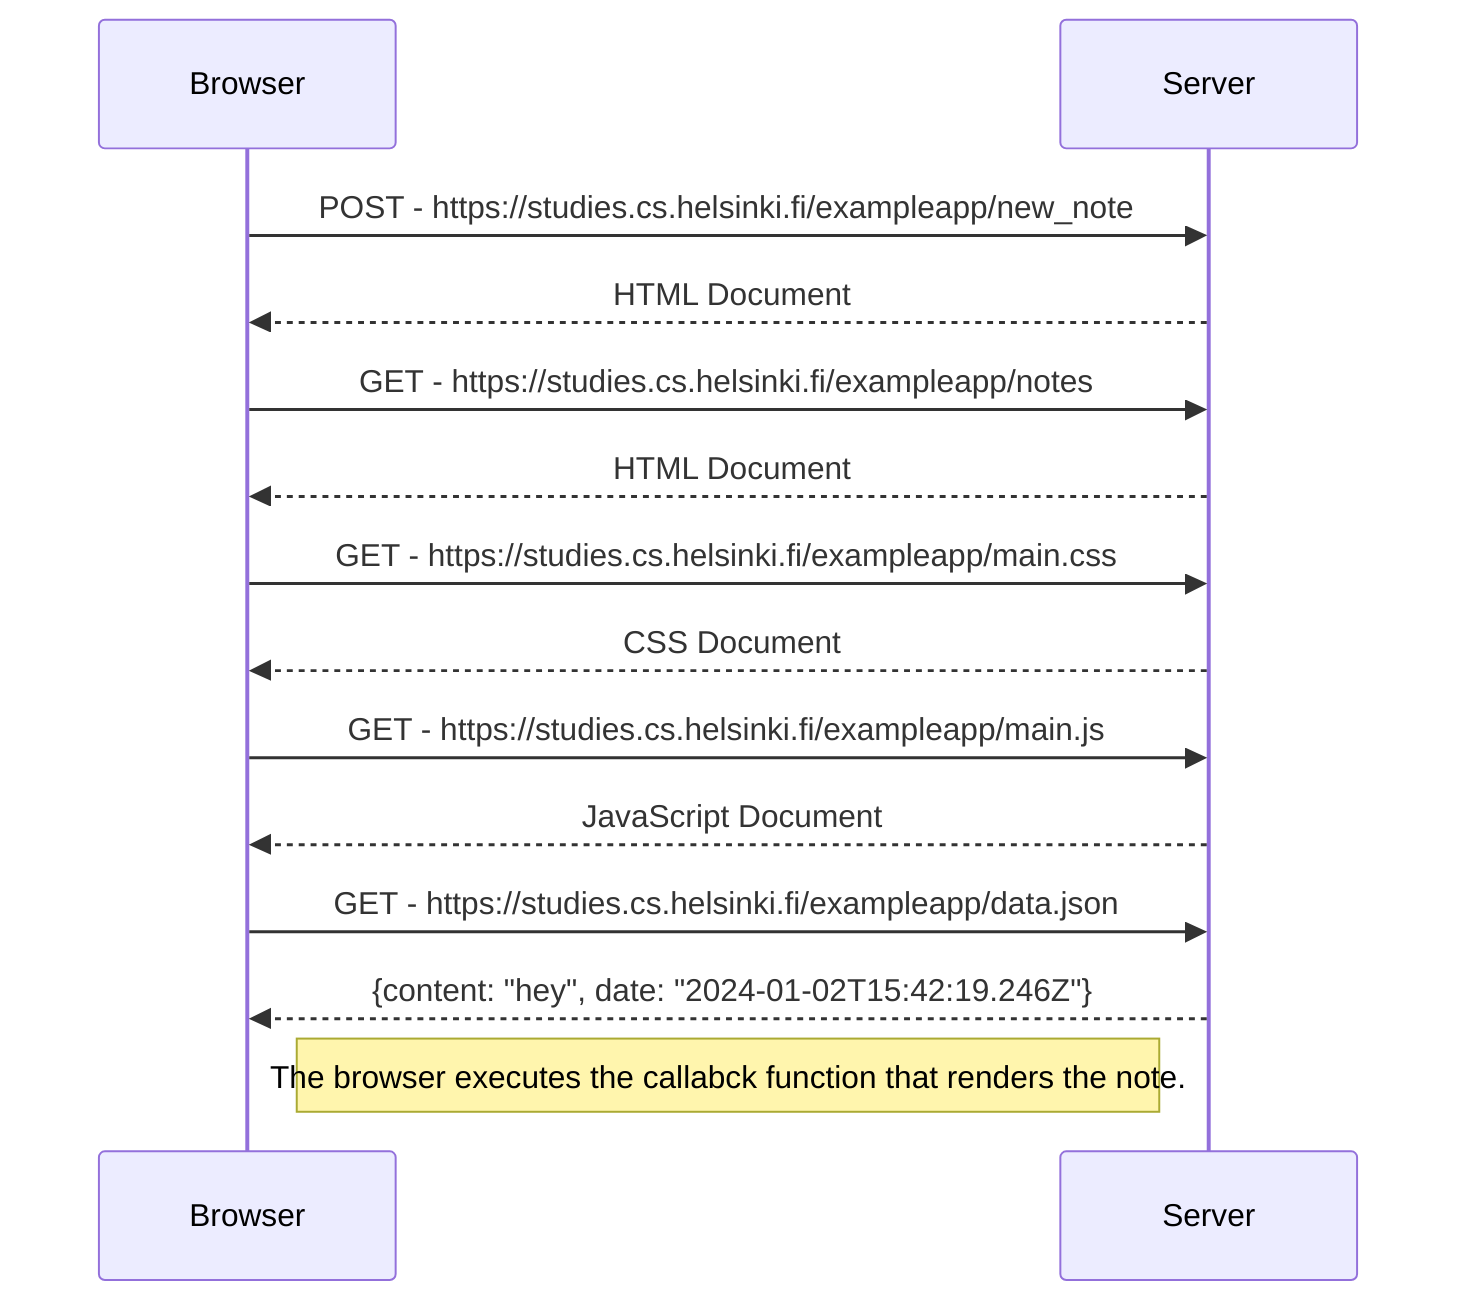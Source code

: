 sequenceDiagram
    Browser ->> Server: POST - https://studies.cs.helsinki.fi/exampleapp/new_note
    Server -->> Browser: HTML Document
    Browser ->> Server: GET - https://studies.cs.helsinki.fi/exampleapp/notes
    Server -->> Browser: HTML Document
    Browser ->> Server: GET - https://studies.cs.helsinki.fi/exampleapp/main.css
    Server -->> Browser: CSS Document
    Browser ->> Server: GET - https://studies.cs.helsinki.fi/exampleapp/main.js
    Server -->> Browser: JavaScript Document
    Browser ->> Server: GET - https://studies.cs.helsinki.fi/exampleapp/data.json
    Server -->> Browser: {content: "hey", date: "2024-01-02T15:42:19.246Z"}
    Note right of Browser:  The browser executes the callabck function that renders the note.